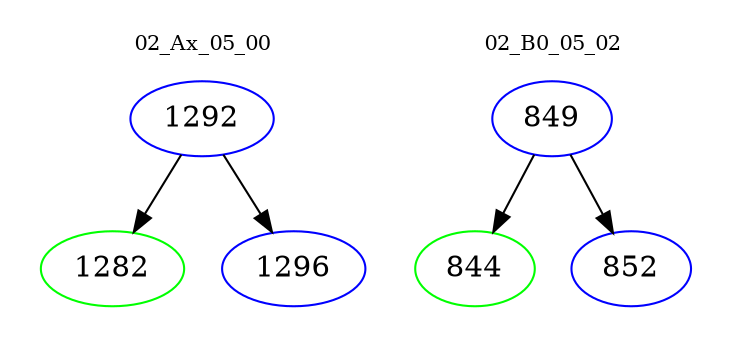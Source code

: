 digraph{
subgraph cluster_0 {
color = white
label = "02_Ax_05_00";
fontsize=10;
T0_1292 [label="1292", color="blue"]
T0_1292 -> T0_1282 [color="black"]
T0_1282 [label="1282", color="green"]
T0_1292 -> T0_1296 [color="black"]
T0_1296 [label="1296", color="blue"]
}
subgraph cluster_1 {
color = white
label = "02_B0_05_02";
fontsize=10;
T1_849 [label="849", color="blue"]
T1_849 -> T1_844 [color="black"]
T1_844 [label="844", color="green"]
T1_849 -> T1_852 [color="black"]
T1_852 [label="852", color="blue"]
}
}
